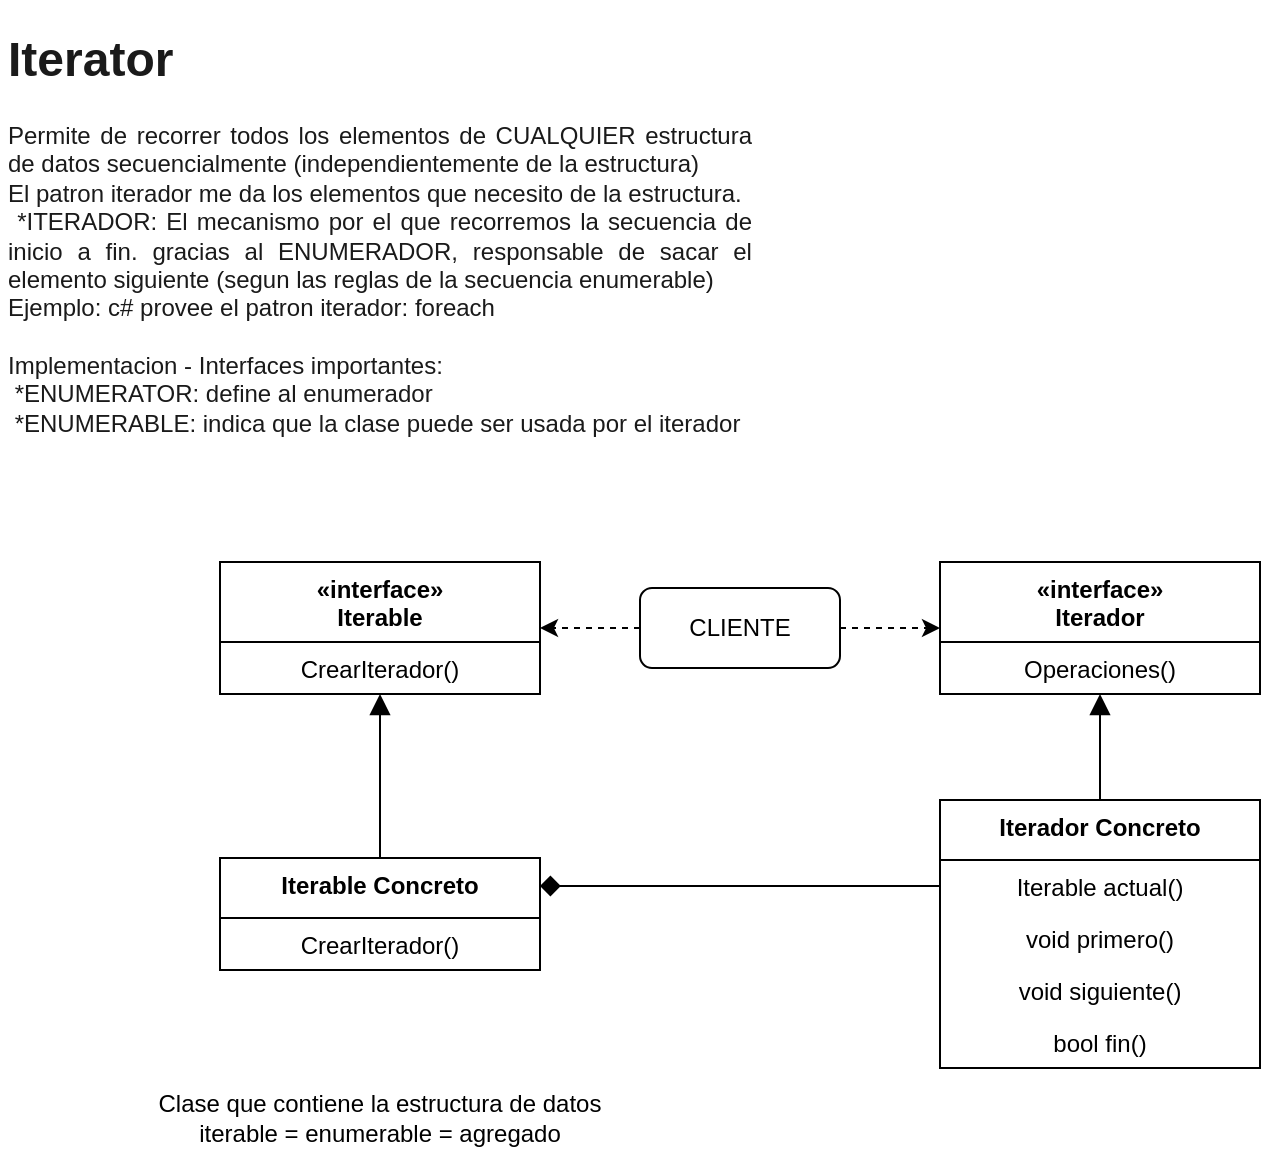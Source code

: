 <mxfile version="14.6.13" type="github">
  <diagram name="2 ITERATOR" id="e7e014a7-5840-1c2e-5031-d8a46d1fe8dd">
    <mxGraphModel dx="868" dy="520" grid="1" gridSize="10" guides="1" tooltips="1" connect="1" arrows="1" fold="1" page="1" pageScale="1" pageWidth="1169" pageHeight="826" background="#ffffff" math="0" shadow="0">
      <root>
        <mxCell id="0" />
        <mxCell id="1" parent="0" />
        <mxCell id="JFeSRVVw9KBUbHDQCU6g-44" value="«interface»&#xa;Iterable" style="swimlane;fontStyle=1;align=center;verticalAlign=top;childLayout=stackLayout;horizontal=1;startSize=40;horizontalStack=0;resizeParent=1;resizeParentMax=0;resizeLast=0;collapsible=1;marginBottom=0;" vertex="1" parent="1">
          <mxGeometry x="120" y="281" width="160" height="66" as="geometry" />
        </mxCell>
        <mxCell id="JFeSRVVw9KBUbHDQCU6g-47" value="CrearIterador()" style="text;strokeColor=none;fillColor=none;align=center;verticalAlign=top;spacingLeft=4;spacingRight=4;overflow=hidden;rotatable=0;points=[[0,0.5],[1,0.5]];portConstraint=eastwest;" vertex="1" parent="JFeSRVVw9KBUbHDQCU6g-44">
          <mxGeometry y="40" width="160" height="26" as="geometry" />
        </mxCell>
        <mxCell id="JFeSRVVw9KBUbHDQCU6g-48" value="«interface»&#xa;Iterador" style="swimlane;fontStyle=1;align=center;verticalAlign=top;childLayout=stackLayout;horizontal=1;startSize=40;horizontalStack=0;resizeParent=1;resizeParentMax=0;resizeLast=0;collapsible=1;marginBottom=0;" vertex="1" parent="1">
          <mxGeometry x="480" y="281" width="160" height="66" as="geometry" />
        </mxCell>
        <mxCell id="JFeSRVVw9KBUbHDQCU6g-49" value="Operaciones()" style="text;strokeColor=none;fillColor=none;align=center;verticalAlign=top;spacingLeft=4;spacingRight=4;overflow=hidden;rotatable=0;points=[[0,0.5],[1,0.5]];portConstraint=eastwest;" vertex="1" parent="JFeSRVVw9KBUbHDQCU6g-48">
          <mxGeometry y="40" width="160" height="26" as="geometry" />
        </mxCell>
        <mxCell id="JFeSRVVw9KBUbHDQCU6g-50" value="&lt;h1 style=&quot;text-align: justify&quot;&gt;&lt;font color=&quot;#1a1a1a&quot;&gt;Iterator&lt;/font&gt;&lt;/h1&gt;&lt;p&gt;&lt;/p&gt;&lt;div style=&quot;text-align: justify&quot;&gt;&lt;span style=&quot;color: rgb(26 , 26 , 26)&quot;&gt;Permite de recorrer todos los elementos de CUALQUIER estructura de datos secuencialmente (independientemente de la estructura)&lt;/span&gt;&lt;/div&gt;&lt;font color=&quot;#1a1a1a&quot;&gt;&lt;div style=&quot;text-align: justify&quot;&gt;&lt;span&gt;El patron iterador me da los elementos que necesito de la estructura.&amp;nbsp;&lt;/span&gt;&lt;/div&gt;&lt;div style=&quot;text-align: justify&quot;&gt;&lt;span&gt;&amp;nbsp;*ITERADOR: El mecanismo por el que recorremos la secuencia de inicio a fin. gracias al&amp;nbsp;&lt;/span&gt;&lt;span&gt;ENUMERADOR, responsable de sacar el elemento siguiente (segun las reglas de la secuencia enumerable)&lt;/span&gt;&lt;/div&gt;&lt;div style=&quot;text-align: justify&quot;&gt;&lt;span&gt;Ejemplo: c# provee el patron iterador: foreach&lt;/span&gt;&lt;/div&gt;&lt;div style=&quot;text-align: justify&quot;&gt;&lt;span&gt;&lt;br&gt;&lt;/span&gt;&lt;/div&gt;&lt;div style=&quot;text-align: justify&quot;&gt;&lt;span&gt;Implementacion - Interfaces importantes:&lt;/span&gt;&lt;/div&gt;&lt;div style=&quot;text-align: justify&quot;&gt;&lt;span&gt;&amp;nbsp;*ENUMERATOR: define al enumerador&lt;/span&gt;&lt;/div&gt;&lt;div style=&quot;text-align: justify&quot;&gt;&lt;span&gt;&amp;nbsp;*ENUMERABLE: indica que la clase puede ser usada por el iterador&lt;/span&gt;&lt;/div&gt;&lt;/font&gt;&lt;p&gt;&lt;/p&gt;" style="text;html=1;strokeColor=none;fillColor=none;spacing=5;spacingTop=-20;whiteSpace=wrap;overflow=hidden;rounded=0;align=center;" vertex="1" parent="1">
          <mxGeometry x="10" y="10" width="380" height="210" as="geometry" />
        </mxCell>
        <mxCell id="JFeSRVVw9KBUbHDQCU6g-52" value="CLIENTE" style="rounded=1;whiteSpace=wrap;html=1;align=center;" vertex="1" parent="1">
          <mxGeometry x="330" y="294" width="100" height="40" as="geometry" />
        </mxCell>
        <mxCell id="JFeSRVVw9KBUbHDQCU6g-53" value="" style="endArrow=classic;html=1;dashed=1;" edge="1" parent="1" source="JFeSRVVw9KBUbHDQCU6g-52" target="JFeSRVVw9KBUbHDQCU6g-44">
          <mxGeometry width="50" height="50" relative="1" as="geometry">
            <mxPoint x="400" y="430" as="sourcePoint" />
            <mxPoint x="450" y="380" as="targetPoint" />
          </mxGeometry>
        </mxCell>
        <mxCell id="JFeSRVVw9KBUbHDQCU6g-54" value="" style="endArrow=classic;html=1;dashed=1;" edge="1" parent="1" source="JFeSRVVw9KBUbHDQCU6g-52" target="JFeSRVVw9KBUbHDQCU6g-48">
          <mxGeometry width="50" height="50" relative="1" as="geometry">
            <mxPoint x="400" y="430" as="sourcePoint" />
            <mxPoint x="450" y="380" as="targetPoint" />
          </mxGeometry>
        </mxCell>
        <mxCell id="JFeSRVVw9KBUbHDQCU6g-55" value="Iterador Concreto" style="swimlane;fontStyle=1;align=center;verticalAlign=top;childLayout=stackLayout;horizontal=1;startSize=30;horizontalStack=0;resizeParent=1;resizeParentMax=0;resizeLast=0;collapsible=1;marginBottom=0;" vertex="1" parent="1">
          <mxGeometry x="480" y="400" width="160" height="134" as="geometry" />
        </mxCell>
        <mxCell id="JFeSRVVw9KBUbHDQCU6g-65" value="Iterable actual()&#xa;" style="text;strokeColor=none;fillColor=none;align=center;verticalAlign=top;spacingLeft=4;spacingRight=4;overflow=hidden;rotatable=0;points=[[0,0.5],[1,0.5]];portConstraint=eastwest;" vertex="1" parent="JFeSRVVw9KBUbHDQCU6g-55">
          <mxGeometry y="30" width="160" height="26" as="geometry" />
        </mxCell>
        <mxCell id="JFeSRVVw9KBUbHDQCU6g-56" value="void primero()&#xa;" style="text;strokeColor=none;fillColor=none;align=center;verticalAlign=top;spacingLeft=4;spacingRight=4;overflow=hidden;rotatable=0;points=[[0,0.5],[1,0.5]];portConstraint=eastwest;" vertex="1" parent="JFeSRVVw9KBUbHDQCU6g-55">
          <mxGeometry y="56" width="160" height="26" as="geometry" />
        </mxCell>
        <mxCell id="JFeSRVVw9KBUbHDQCU6g-64" value="void siguiente()&#xa;" style="text;strokeColor=none;fillColor=none;align=center;verticalAlign=top;spacingLeft=4;spacingRight=4;overflow=hidden;rotatable=0;points=[[0,0.5],[1,0.5]];portConstraint=eastwest;" vertex="1" parent="JFeSRVVw9KBUbHDQCU6g-55">
          <mxGeometry y="82" width="160" height="26" as="geometry" />
        </mxCell>
        <mxCell id="JFeSRVVw9KBUbHDQCU6g-66" value="bool fin()&#xa;" style="text;strokeColor=none;fillColor=none;align=center;verticalAlign=top;spacingLeft=4;spacingRight=4;overflow=hidden;rotatable=0;points=[[0,0.5],[1,0.5]];portConstraint=eastwest;" vertex="1" parent="JFeSRVVw9KBUbHDQCU6g-55">
          <mxGeometry y="108" width="160" height="26" as="geometry" />
        </mxCell>
        <mxCell id="JFeSRVVw9KBUbHDQCU6g-57" value="Iterable Concreto" style="swimlane;fontStyle=1;align=center;verticalAlign=top;childLayout=stackLayout;horizontal=1;startSize=30;horizontalStack=0;resizeParent=1;resizeParentMax=0;resizeLast=0;collapsible=1;marginBottom=0;" vertex="1" parent="1">
          <mxGeometry x="120" y="429" width="160" height="56" as="geometry" />
        </mxCell>
        <mxCell id="JFeSRVVw9KBUbHDQCU6g-58" value="CrearIterador()" style="text;strokeColor=none;fillColor=none;align=center;verticalAlign=top;spacingLeft=4;spacingRight=4;overflow=hidden;rotatable=0;points=[[0,0.5],[1,0.5]];portConstraint=eastwest;" vertex="1" parent="JFeSRVVw9KBUbHDQCU6g-57">
          <mxGeometry y="30" width="160" height="26" as="geometry" />
        </mxCell>
        <mxCell id="JFeSRVVw9KBUbHDQCU6g-59" value="" style="endArrow=block;html=1;endFill=1;endSize=8;" edge="1" parent="1" source="JFeSRVVw9KBUbHDQCU6g-57" target="JFeSRVVw9KBUbHDQCU6g-44">
          <mxGeometry width="50" height="50" relative="1" as="geometry">
            <mxPoint x="400" y="430" as="sourcePoint" />
            <mxPoint x="450" y="380" as="targetPoint" />
          </mxGeometry>
        </mxCell>
        <mxCell id="JFeSRVVw9KBUbHDQCU6g-60" value="" style="endArrow=block;html=1;endFill=1;endSize=8;" edge="1" parent="1" source="JFeSRVVw9KBUbHDQCU6g-55" target="JFeSRVVw9KBUbHDQCU6g-48">
          <mxGeometry width="50" height="50" relative="1" as="geometry">
            <mxPoint x="320" y="430" as="sourcePoint" />
            <mxPoint x="370" y="380" as="targetPoint" />
          </mxGeometry>
        </mxCell>
        <mxCell id="JFeSRVVw9KBUbHDQCU6g-63" value="Clase que contiene la estructura de datos &lt;br&gt;iterable =&amp;nbsp;enumerable =&amp;nbsp;agregado" style="text;html=1;strokeColor=none;fillColor=none;align=center;verticalAlign=middle;whiteSpace=wrap;rounded=0;" vertex="1" parent="1">
          <mxGeometry x="85" y="534" width="230" height="50" as="geometry" />
        </mxCell>
        <mxCell id="JFeSRVVw9KBUbHDQCU6g-61" value="" style="endArrow=diamond;html=1;endFill=1;endSize=8;exitX=0;exitY=0.5;exitDx=0;exitDy=0;edgeStyle=orthogonalEdgeStyle;rounded=0;entryX=1;entryY=0.25;entryDx=0;entryDy=0;" edge="1" parent="1" source="JFeSRVVw9KBUbHDQCU6g-65" target="JFeSRVVw9KBUbHDQCU6g-57">
          <mxGeometry width="50" height="50" relative="1" as="geometry">
            <mxPoint x="400" y="430" as="sourcePoint" />
            <mxPoint x="450" y="380" as="targetPoint" />
          </mxGeometry>
        </mxCell>
      </root>
    </mxGraphModel>
  </diagram>
</mxfile>

